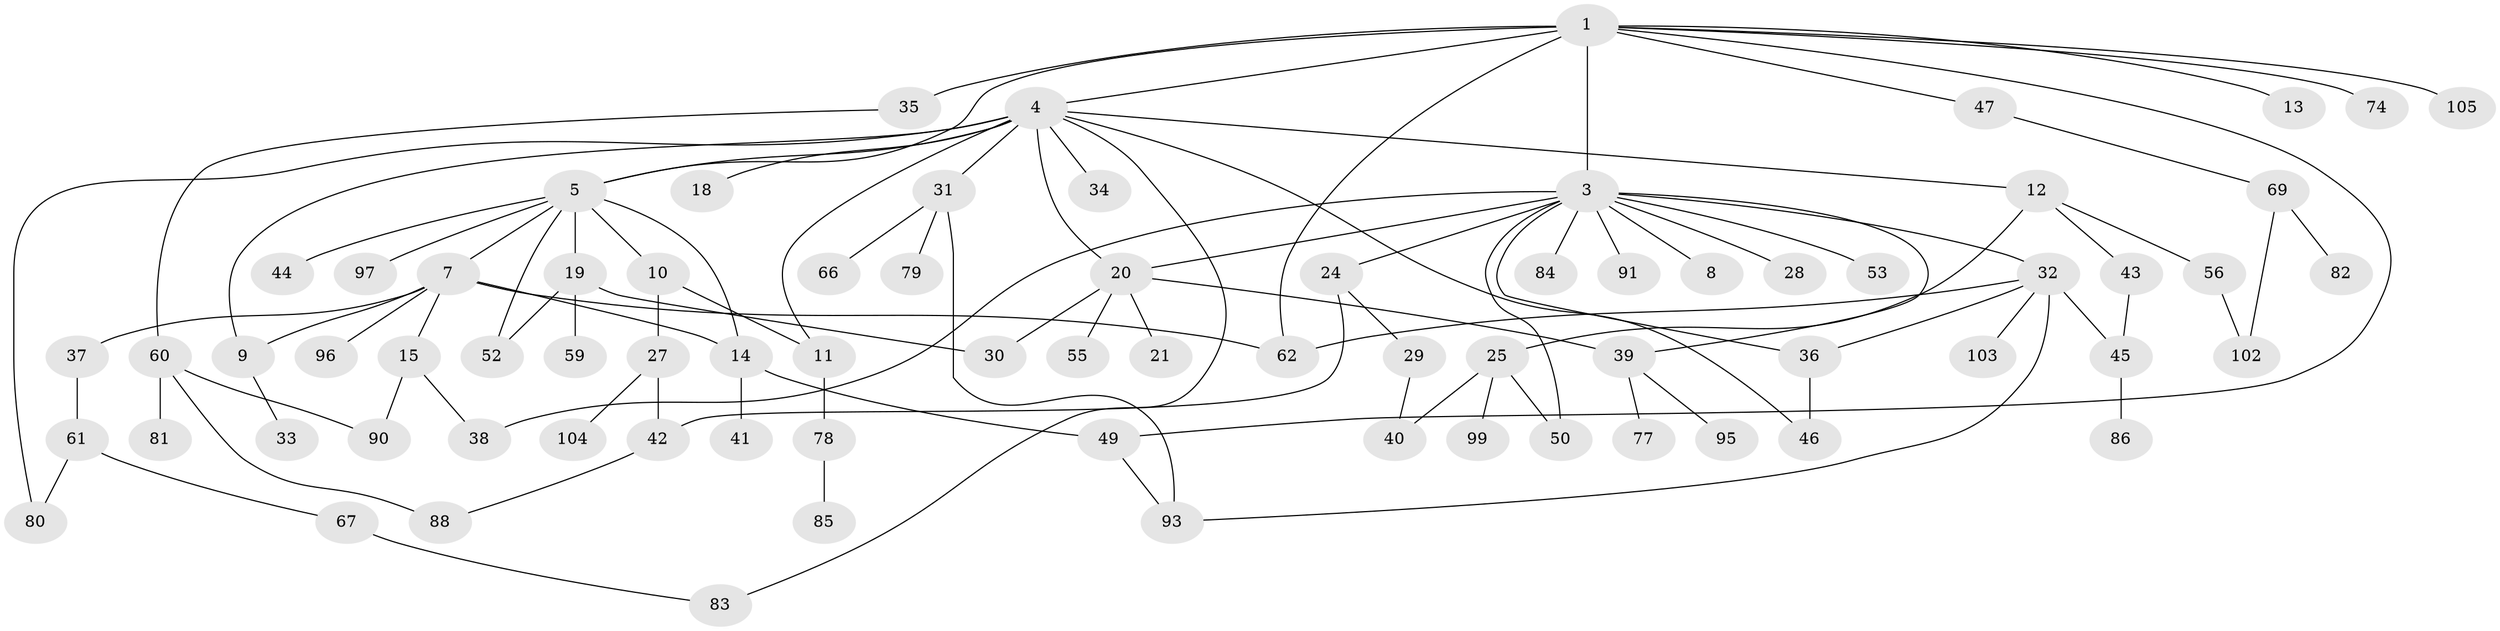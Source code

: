// Generated by graph-tools (version 1.1) at 2025/51/02/27/25 19:51:37]
// undirected, 76 vertices, 100 edges
graph export_dot {
graph [start="1"]
  node [color=gray90,style=filled];
  1 [super="+2"];
  3 [super="+26"];
  4 [super="+17"];
  5 [super="+6"];
  7 [super="+51"];
  8;
  9;
  10 [super="+16"];
  11 [super="+76"];
  12 [super="+23"];
  13;
  14;
  15;
  18;
  19 [super="+22"];
  20 [super="+87"];
  21 [super="+98"];
  24;
  25 [super="+72"];
  27;
  28;
  29 [super="+64"];
  30;
  31 [super="+54"];
  32 [super="+57"];
  33 [super="+71"];
  34;
  35 [super="+58"];
  36;
  37;
  38 [super="+89"];
  39 [super="+48"];
  40 [super="+94"];
  41;
  42 [super="+92"];
  43;
  44;
  45 [super="+70"];
  46;
  47;
  49;
  50 [super="+75"];
  52;
  53;
  55;
  56 [super="+101"];
  59;
  60 [super="+65"];
  61 [super="+63"];
  62 [super="+68"];
  66;
  67;
  69 [super="+73"];
  74;
  77;
  78;
  79;
  80;
  81;
  82;
  83;
  84;
  85;
  86;
  88;
  90;
  91;
  93 [super="+100"];
  95;
  96;
  97;
  99;
  102;
  103;
  104;
  105;
  1 -- 3;
  1 -- 4;
  1 -- 49;
  1 -- 35 [weight=2];
  1 -- 5;
  1 -- 105;
  1 -- 74;
  1 -- 13;
  1 -- 47;
  1 -- 62;
  3 -- 8;
  3 -- 24;
  3 -- 28;
  3 -- 39;
  3 -- 20;
  3 -- 32;
  3 -- 36;
  3 -- 38;
  3 -- 50;
  3 -- 84;
  3 -- 53;
  3 -- 91;
  4 -- 12;
  4 -- 20;
  4 -- 31;
  4 -- 80;
  4 -- 9;
  4 -- 5;
  4 -- 34;
  4 -- 18;
  4 -- 83;
  4 -- 46;
  4 -- 11;
  5 -- 7;
  5 -- 44;
  5 -- 97;
  5 -- 19;
  5 -- 52;
  5 -- 10;
  5 -- 14;
  7 -- 9;
  7 -- 14;
  7 -- 15;
  7 -- 37;
  7 -- 96;
  7 -- 62;
  9 -- 33;
  10 -- 11;
  10 -- 27;
  11 -- 78;
  12 -- 25;
  12 -- 43;
  12 -- 56;
  14 -- 41;
  14 -- 49;
  15 -- 90;
  15 -- 38;
  19 -- 59;
  19 -- 52;
  19 -- 30;
  20 -- 21;
  20 -- 30;
  20 -- 55;
  20 -- 39;
  24 -- 29;
  24 -- 42;
  25 -- 40 [weight=2];
  25 -- 99;
  25 -- 50;
  27 -- 104;
  27 -- 42;
  29 -- 40;
  31 -- 79;
  31 -- 66;
  31 -- 93;
  32 -- 45;
  32 -- 36;
  32 -- 103;
  32 -- 93;
  32 -- 62;
  35 -- 60;
  36 -- 46;
  37 -- 61;
  39 -- 77;
  39 -- 95;
  42 -- 88;
  43 -- 45;
  45 -- 86;
  47 -- 69;
  49 -- 93;
  56 -- 102;
  60 -- 81;
  60 -- 90;
  60 -- 88;
  61 -- 67;
  61 -- 80;
  67 -- 83;
  69 -- 82;
  69 -- 102;
  78 -- 85;
}
